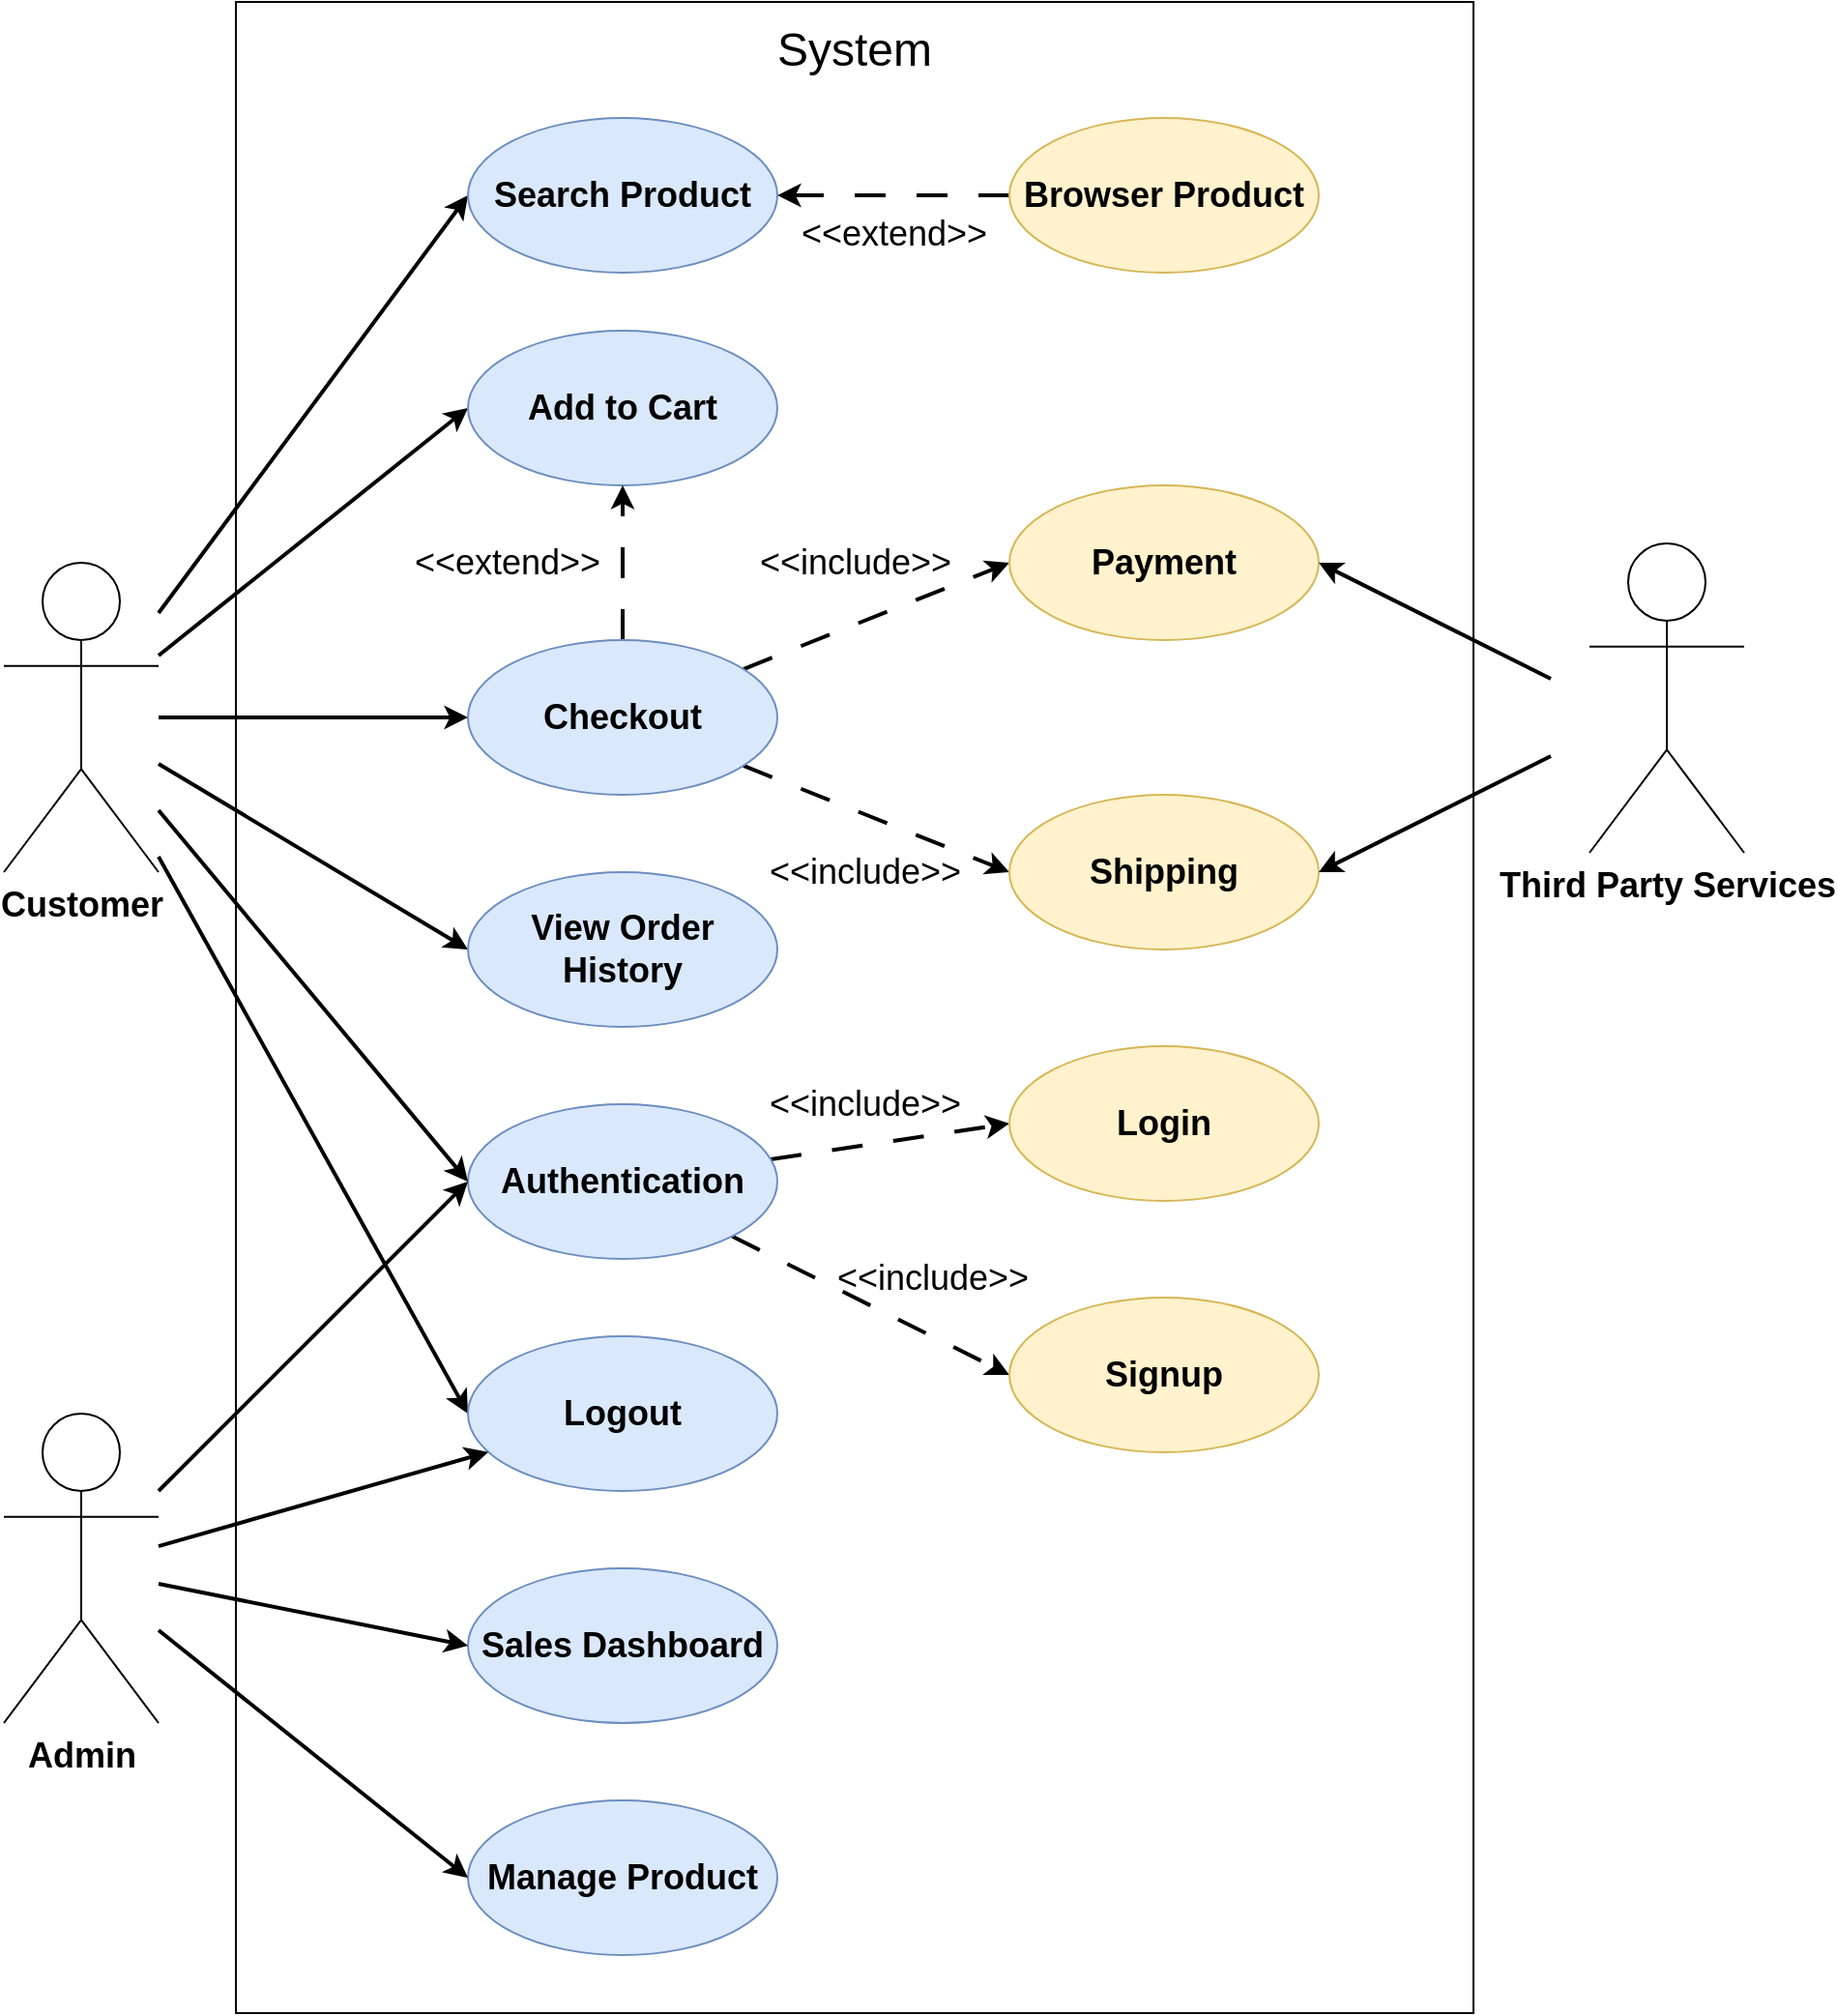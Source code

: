 <mxfile version="24.3.0" type="github" pages="4">
  <diagram name="Use Case Diagram" id="CAqo5OKejQljD2LUqa1w">
    <mxGraphModel dx="1199" dy="726" grid="1" gridSize="10" guides="1" tooltips="1" connect="1" arrows="1" fold="1" page="1" pageScale="1" pageWidth="850" pageHeight="1100" math="0" shadow="0">
      <root>
        <mxCell id="0" />
        <mxCell id="1" parent="0" />
        <mxCell id="iM5aHK-xHcqv_K-w8yEb-65" value="" style="rounded=0;whiteSpace=wrap;html=1;" parent="1" vertex="1">
          <mxGeometry x="160" width="640" height="1040" as="geometry" />
        </mxCell>
        <mxCell id="ADDI52q2cOr9kJiZ27N4-5" style="rounded=0;orthogonalLoop=1;jettySize=auto;html=1;entryX=0;entryY=0.5;entryDx=0;entryDy=0;dashed=1;dashPattern=8 8;strokeWidth=2;" edge="1" parent="1" source="iM5aHK-xHcqv_K-w8yEb-1" target="ADDI52q2cOr9kJiZ27N4-3">
          <mxGeometry relative="1" as="geometry" />
        </mxCell>
        <mxCell id="ADDI52q2cOr9kJiZ27N4-6" style="rounded=0;orthogonalLoop=1;jettySize=auto;html=1;entryX=0;entryY=0.5;entryDx=0;entryDy=0;dashed=1;dashPattern=8 8;strokeWidth=2;" edge="1" parent="1" source="iM5aHK-xHcqv_K-w8yEb-1" target="ADDI52q2cOr9kJiZ27N4-4">
          <mxGeometry relative="1" as="geometry" />
        </mxCell>
        <mxCell id="iM5aHK-xHcqv_K-w8yEb-1" value="&lt;font style=&quot;font-size: 18px;&quot;&gt;Authentication&lt;/font&gt;" style="ellipse;whiteSpace=wrap;html=1;fillColor=#dae8fc;strokeColor=#6c8ebf;fontSize=18;fontStyle=1" parent="1" vertex="1">
          <mxGeometry x="280" y="570" width="160" height="80" as="geometry" />
        </mxCell>
        <mxCell id="iM5aHK-xHcqv_K-w8yEb-38" style="rounded=0;orthogonalLoop=1;jettySize=auto;html=1;entryX=0;entryY=0.5;entryDx=0;entryDy=0;strokeWidth=2;" parent="1" source="iM5aHK-xHcqv_K-w8yEb-2" target="iM5aHK-xHcqv_K-w8yEb-1" edge="1">
          <mxGeometry relative="1" as="geometry" />
        </mxCell>
        <mxCell id="iM5aHK-xHcqv_K-w8yEb-41" style="rounded=0;orthogonalLoop=1;jettySize=auto;html=1;entryX=0;entryY=0.5;entryDx=0;entryDy=0;strokeWidth=2;" parent="1" source="iM5aHK-xHcqv_K-w8yEb-2" target="iM5aHK-xHcqv_K-w8yEb-29" edge="1">
          <mxGeometry relative="1" as="geometry" />
        </mxCell>
        <mxCell id="iM5aHK-xHcqv_K-w8yEb-43" style="rounded=0;orthogonalLoop=1;jettySize=auto;html=1;entryX=0;entryY=0.5;entryDx=0;entryDy=0;strokeWidth=2;" parent="1" source="iM5aHK-xHcqv_K-w8yEb-2" target="iM5aHK-xHcqv_K-w8yEb-28" edge="1">
          <mxGeometry relative="1" as="geometry" />
        </mxCell>
        <mxCell id="iM5aHK-xHcqv_K-w8yEb-44" style="rounded=0;orthogonalLoop=1;jettySize=auto;html=1;entryX=0;entryY=0.5;entryDx=0;entryDy=0;strokeWidth=2;" parent="1" source="iM5aHK-xHcqv_K-w8yEb-2" target="iM5aHK-xHcqv_K-w8yEb-27" edge="1">
          <mxGeometry relative="1" as="geometry" />
        </mxCell>
        <mxCell id="iM5aHK-xHcqv_K-w8yEb-45" style="rounded=0;orthogonalLoop=1;jettySize=auto;html=1;entryX=0;entryY=0.5;entryDx=0;entryDy=0;strokeWidth=2;" parent="1" source="iM5aHK-xHcqv_K-w8yEb-2" target="iM5aHK-xHcqv_K-w8yEb-30" edge="1">
          <mxGeometry relative="1" as="geometry" />
        </mxCell>
        <mxCell id="iM5aHK-xHcqv_K-w8yEb-55" style="rounded=0;orthogonalLoop=1;jettySize=auto;html=1;entryX=0;entryY=0.5;entryDx=0;entryDy=0;strokeWidth=2;" parent="1" source="iM5aHK-xHcqv_K-w8yEb-2" target="iM5aHK-xHcqv_K-w8yEb-35" edge="1">
          <mxGeometry relative="1" as="geometry" />
        </mxCell>
        <mxCell id="iM5aHK-xHcqv_K-w8yEb-2" value="&lt;font style=&quot;font-size: 18px;&quot;&gt;Customer&lt;/font&gt;" style="shape=umlActor;verticalLabelPosition=bottom;verticalAlign=top;html=1;outlineConnect=0;fontSize=18;fontStyle=1" parent="1" vertex="1">
          <mxGeometry x="40" y="290" width="80" height="160" as="geometry" />
        </mxCell>
        <mxCell id="iM5aHK-xHcqv_K-w8yEb-42" style="edgeStyle=orthogonalEdgeStyle;rounded=0;orthogonalLoop=1;jettySize=auto;html=1;entryX=1;entryY=0.5;entryDx=0;entryDy=0;dashed=1;dashPattern=8 8;strokeWidth=2;" parent="1" source="iM5aHK-xHcqv_K-w8yEb-26" target="iM5aHK-xHcqv_K-w8yEb-29" edge="1">
          <mxGeometry relative="1" as="geometry" />
        </mxCell>
        <mxCell id="iM5aHK-xHcqv_K-w8yEb-26" value="&lt;font style=&quot;font-size: 18px;&quot;&gt;Browser Product&lt;/font&gt;" style="ellipse;whiteSpace=wrap;html=1;fillColor=#fff2cc;strokeColor=#d6b656;fontSize=18;fontStyle=1" parent="1" vertex="1">
          <mxGeometry x="560" y="60" width="160" height="80" as="geometry" />
        </mxCell>
        <mxCell id="iM5aHK-xHcqv_K-w8yEb-27" value="&lt;font style=&quot;font-size: 18px;&quot;&gt;Add to Cart&lt;/font&gt;" style="ellipse;whiteSpace=wrap;html=1;fillColor=#dae8fc;strokeColor=#6c8ebf;fontStyle=1" parent="1" vertex="1">
          <mxGeometry x="280" y="170" width="160" height="80" as="geometry" />
        </mxCell>
        <mxCell id="iM5aHK-xHcqv_K-w8yEb-28" value="&lt;font style=&quot;font-size: 18px;&quot;&gt;&lt;b&gt;View Order History&lt;/b&gt;&lt;/font&gt;" style="ellipse;whiteSpace=wrap;html=1;fillColor=#dae8fc;strokeColor=#6c8ebf;" parent="1" vertex="1">
          <mxGeometry x="280" y="450" width="160" height="80" as="geometry" />
        </mxCell>
        <mxCell id="iM5aHK-xHcqv_K-w8yEb-29" value="&lt;font style=&quot;font-size: 18px;&quot;&gt;&lt;b&gt;Search Product&lt;/b&gt;&lt;/font&gt;" style="ellipse;whiteSpace=wrap;html=1;fillColor=#dae8fc;strokeColor=#6c8ebf;" parent="1" vertex="1">
          <mxGeometry x="280" y="60" width="160" height="80" as="geometry" />
        </mxCell>
        <mxCell id="iM5aHK-xHcqv_K-w8yEb-46" style="edgeStyle=orthogonalEdgeStyle;rounded=0;orthogonalLoop=1;jettySize=auto;html=1;entryX=0.5;entryY=1;entryDx=0;entryDy=0;dashed=1;dashPattern=8 8;strokeWidth=2;" parent="1" source="iM5aHK-xHcqv_K-w8yEb-30" target="iM5aHK-xHcqv_K-w8yEb-27" edge="1">
          <mxGeometry relative="1" as="geometry" />
        </mxCell>
        <mxCell id="iM5aHK-xHcqv_K-w8yEb-58" style="rounded=0;orthogonalLoop=1;jettySize=auto;html=1;entryX=0;entryY=0.5;entryDx=0;entryDy=0;strokeWidth=2;dashed=1;dashPattern=8 8;" parent="1" source="iM5aHK-xHcqv_K-w8yEb-30" target="iM5aHK-xHcqv_K-w8yEb-31" edge="1">
          <mxGeometry relative="1" as="geometry" />
        </mxCell>
        <mxCell id="iM5aHK-xHcqv_K-w8yEb-59" style="rounded=0;orthogonalLoop=1;jettySize=auto;html=1;entryX=0;entryY=0.5;entryDx=0;entryDy=0;strokeWidth=2;dashed=1;dashPattern=8 8;" parent="1" source="iM5aHK-xHcqv_K-w8yEb-30" target="iM5aHK-xHcqv_K-w8yEb-32" edge="1">
          <mxGeometry relative="1" as="geometry" />
        </mxCell>
        <mxCell id="iM5aHK-xHcqv_K-w8yEb-30" value="&lt;font style=&quot;font-size: 18px;&quot;&gt;Checkout&lt;/font&gt;" style="ellipse;whiteSpace=wrap;html=1;fillColor=#dae8fc;strokeColor=#6c8ebf;fontSize=18;fontStyle=1" parent="1" vertex="1">
          <mxGeometry x="280" y="330" width="160" height="80" as="geometry" />
        </mxCell>
        <mxCell id="iM5aHK-xHcqv_K-w8yEb-31" value="&lt;font style=&quot;font-size: 18px;&quot;&gt;Payment&lt;/font&gt;" style="ellipse;whiteSpace=wrap;html=1;fillColor=#fff2cc;strokeColor=#d6b656;fontSize=18;fontStyle=1" parent="1" vertex="1">
          <mxGeometry x="560" y="250" width="160" height="80" as="geometry" />
        </mxCell>
        <mxCell id="iM5aHK-xHcqv_K-w8yEb-32" value="&lt;font style=&quot;font-size: 18px;&quot;&gt;Shipping&lt;/font&gt;" style="ellipse;whiteSpace=wrap;html=1;fillColor=#fff2cc;strokeColor=#d6b656;fontSize=18;fontStyle=1" parent="1" vertex="1">
          <mxGeometry x="560" y="410" width="160" height="80" as="geometry" />
        </mxCell>
        <mxCell id="iM5aHK-xHcqv_K-w8yEb-33" value="Manage Product" style="ellipse;whiteSpace=wrap;html=1;fillColor=#dae8fc;strokeColor=#6c8ebf;fontSize=18;fontStyle=1;align=center;" parent="1" vertex="1">
          <mxGeometry x="280" y="930" width="160" height="80" as="geometry" />
        </mxCell>
        <mxCell id="iM5aHK-xHcqv_K-w8yEb-34" value="&lt;span style=&quot;font-size: 18px;&quot;&gt;Sales Dashboard&lt;/span&gt;" style="ellipse;whiteSpace=wrap;html=1;fillColor=#dae8fc;strokeColor=#6c8ebf;fontSize=18;fontStyle=1" parent="1" vertex="1">
          <mxGeometry x="280" y="810" width="160" height="80" as="geometry" />
        </mxCell>
        <mxCell id="iM5aHK-xHcqv_K-w8yEb-35" value="&lt;font style=&quot;font-size: 18px;&quot;&gt;Logout&lt;/font&gt;" style="ellipse;whiteSpace=wrap;html=1;fillColor=#dae8fc;strokeColor=#6c8ebf;fontSize=18;fontStyle=1" parent="1" vertex="1">
          <mxGeometry x="280" y="690" width="160" height="80" as="geometry" />
        </mxCell>
        <mxCell id="iM5aHK-xHcqv_K-w8yEb-47" value="&lt;font style=&quot;font-size: 18px;&quot;&gt;&amp;lt;&amp;lt;extend&amp;gt;&amp;gt;&lt;/font&gt;" style="text;html=1;align=center;verticalAlign=middle;resizable=0;points=[];autosize=1;strokeColor=none;fillColor=none;" parent="1" vertex="1">
          <mxGeometry x="440" y="100" width="120" height="40" as="geometry" />
        </mxCell>
        <mxCell id="iM5aHK-xHcqv_K-w8yEb-50" value="&lt;font style=&quot;font-size: 18px;&quot;&gt;&amp;lt;&amp;lt;extend&amp;gt;&amp;gt;&lt;/font&gt;" style="text;html=1;align=center;verticalAlign=middle;resizable=0;points=[];autosize=1;strokeColor=none;fillColor=none;" parent="1" vertex="1">
          <mxGeometry x="240" y="270" width="120" height="40" as="geometry" />
        </mxCell>
        <mxCell id="iM5aHK-xHcqv_K-w8yEb-53" style="rounded=0;orthogonalLoop=1;jettySize=auto;html=1;entryX=0;entryY=0.5;entryDx=0;entryDy=0;strokeWidth=2;" parent="1" source="iM5aHK-xHcqv_K-w8yEb-52" target="iM5aHK-xHcqv_K-w8yEb-1" edge="1">
          <mxGeometry relative="1" as="geometry" />
        </mxCell>
        <mxCell id="iM5aHK-xHcqv_K-w8yEb-56" style="rounded=0;orthogonalLoop=1;jettySize=auto;html=1;entryX=0;entryY=0.5;entryDx=0;entryDy=0;strokeWidth=2;" parent="1" source="iM5aHK-xHcqv_K-w8yEb-52" target="iM5aHK-xHcqv_K-w8yEb-34" edge="1">
          <mxGeometry relative="1" as="geometry" />
        </mxCell>
        <mxCell id="iM5aHK-xHcqv_K-w8yEb-57" style="rounded=0;orthogonalLoop=1;jettySize=auto;html=1;entryX=0;entryY=0.5;entryDx=0;entryDy=0;strokeWidth=2;" parent="1" source="iM5aHK-xHcqv_K-w8yEb-52" target="iM5aHK-xHcqv_K-w8yEb-33" edge="1">
          <mxGeometry relative="1" as="geometry" />
        </mxCell>
        <mxCell id="ADDI52q2cOr9kJiZ27N4-2" style="rounded=0;orthogonalLoop=1;jettySize=auto;html=1;strokeWidth=2;" edge="1" parent="1" source="iM5aHK-xHcqv_K-w8yEb-52" target="iM5aHK-xHcqv_K-w8yEb-35">
          <mxGeometry relative="1" as="geometry" />
        </mxCell>
        <mxCell id="iM5aHK-xHcqv_K-w8yEb-52" value="&lt;font style=&quot;font-size: 18px;&quot;&gt;Admin&lt;/font&gt;" style="shape=umlActor;verticalLabelPosition=bottom;verticalAlign=top;html=1;outlineConnect=0;fontSize=18;fontStyle=1" parent="1" vertex="1">
          <mxGeometry x="40" y="730" width="80" height="160" as="geometry" />
        </mxCell>
        <mxCell id="iM5aHK-xHcqv_K-w8yEb-60" value="&lt;font style=&quot;font-size: 18px;&quot;&gt;&amp;lt;&amp;lt;include&amp;gt;&amp;gt;&lt;/font&gt;" style="text;html=1;align=center;verticalAlign=middle;resizable=0;points=[];autosize=1;strokeColor=none;fillColor=none;" parent="1" vertex="1">
          <mxGeometry x="420" y="270" width="120" height="40" as="geometry" />
        </mxCell>
        <mxCell id="iM5aHK-xHcqv_K-w8yEb-61" value="&lt;font style=&quot;font-size: 18px;&quot;&gt;&amp;lt;&amp;lt;include&amp;gt;&amp;gt;&lt;/font&gt;" style="text;html=1;align=center;verticalAlign=middle;resizable=0;points=[];autosize=1;strokeColor=none;fillColor=none;" parent="1" vertex="1">
          <mxGeometry x="425" y="430" width="120" height="40" as="geometry" />
        </mxCell>
        <mxCell id="iM5aHK-xHcqv_K-w8yEb-63" style="rounded=0;orthogonalLoop=1;jettySize=auto;html=1;entryX=1;entryY=0.5;entryDx=0;entryDy=0;strokeWidth=2;" parent="1" target="iM5aHK-xHcqv_K-w8yEb-31" edge="1">
          <mxGeometry relative="1" as="geometry">
            <mxPoint x="840" y="350" as="sourcePoint" />
          </mxGeometry>
        </mxCell>
        <mxCell id="iM5aHK-xHcqv_K-w8yEb-64" style="rounded=0;orthogonalLoop=1;jettySize=auto;html=1;entryX=1;entryY=0.5;entryDx=0;entryDy=0;strokeWidth=2;" parent="1" target="iM5aHK-xHcqv_K-w8yEb-32" edge="1">
          <mxGeometry relative="1" as="geometry">
            <mxPoint x="840" y="390" as="sourcePoint" />
          </mxGeometry>
        </mxCell>
        <mxCell id="iM5aHK-xHcqv_K-w8yEb-62" value="&lt;font style=&quot;font-size: 18px;&quot;&gt;Third Party Services&lt;/font&gt;" style="shape=umlActor;verticalLabelPosition=bottom;verticalAlign=top;html=1;outlineConnect=0;fontSize=18;fontStyle=1" parent="1" vertex="1">
          <mxGeometry x="860" y="280" width="80" height="160" as="geometry" />
        </mxCell>
        <mxCell id="ADDI52q2cOr9kJiZ27N4-3" value="&lt;font style=&quot;font-size: 18px;&quot;&gt;Login&lt;/font&gt;" style="ellipse;whiteSpace=wrap;html=1;fillColor=#fff2cc;strokeColor=#d6b656;fontSize=18;fontStyle=1" vertex="1" parent="1">
          <mxGeometry x="560" y="540" width="160" height="80" as="geometry" />
        </mxCell>
        <mxCell id="ADDI52q2cOr9kJiZ27N4-4" value="&lt;font style=&quot;font-size: 18px;&quot;&gt;Signup&lt;/font&gt;" style="ellipse;whiteSpace=wrap;html=1;fillColor=#fff2cc;strokeColor=#d6b656;fontSize=18;fontStyle=1" vertex="1" parent="1">
          <mxGeometry x="560" y="670" width="160" height="80" as="geometry" />
        </mxCell>
        <mxCell id="ADDI52q2cOr9kJiZ27N4-7" value="&lt;font style=&quot;font-size: 18px;&quot;&gt;&amp;lt;&amp;lt;include&amp;gt;&amp;gt;&lt;/font&gt;" style="text;html=1;align=center;verticalAlign=middle;resizable=0;points=[];autosize=1;strokeColor=none;fillColor=none;" vertex="1" parent="1">
          <mxGeometry x="425" y="550" width="120" height="40" as="geometry" />
        </mxCell>
        <mxCell id="ADDI52q2cOr9kJiZ27N4-8" value="&lt;font style=&quot;font-size: 18px;&quot;&gt;&amp;lt;&amp;lt;include&amp;gt;&amp;gt;&lt;/font&gt;" style="text;html=1;align=center;verticalAlign=middle;resizable=0;points=[];autosize=1;strokeColor=none;fillColor=none;" vertex="1" parent="1">
          <mxGeometry x="460" y="640" width="120" height="40" as="geometry" />
        </mxCell>
        <mxCell id="ADDI52q2cOr9kJiZ27N4-9" value="&lt;font style=&quot;font-size: 24px;&quot;&gt;System&lt;/font&gt;" style="text;html=1;align=center;verticalAlign=middle;whiteSpace=wrap;rounded=0;" vertex="1" parent="1">
          <mxGeometry x="410" y="10" width="140" height="30" as="geometry" />
        </mxCell>
      </root>
    </mxGraphModel>
  </diagram>
  <diagram id="_9lcPSEBbXC5kro8dHTd" name="Collaborative Diagram">
    <mxGraphModel dx="839" dy="508" grid="1" gridSize="10" guides="1" tooltips="1" connect="1" arrows="1" fold="1" page="1" pageScale="1" pageWidth="850" pageHeight="1100" math="0" shadow="0">
      <root>
        <mxCell id="0" />
        <mxCell id="1" parent="0" />
        <mxCell id="BXAli2-GTbUPLQSNs-_Y-2" style="edgeStyle=orthogonalEdgeStyle;rounded=0;orthogonalLoop=1;jettySize=auto;html=1;entryX=0;entryY=0.5;entryDx=0;entryDy=0;endArrow=none;endFill=0;strokeWidth=2;" edge="1" parent="1" source="XtdcNesn5_fafybRhuod-1" target="BXAli2-GTbUPLQSNs-_Y-1">
          <mxGeometry relative="1" as="geometry" />
        </mxCell>
        <mxCell id="XtdcNesn5_fafybRhuod-1" value="Customer" style="shape=umlActor;verticalLabelPosition=bottom;verticalAlign=top;html=1;outlineConnect=0;fontSize=16;fontStyle=1" vertex="1" parent="1">
          <mxGeometry x="80" y="180" width="40" height="80" as="geometry" />
        </mxCell>
        <mxCell id="BXAli2-GTbUPLQSNs-_Y-9" style="edgeStyle=orthogonalEdgeStyle;rounded=0;orthogonalLoop=1;jettySize=auto;html=1;entryX=0.5;entryY=0;entryDx=0;entryDy=0;strokeWidth=2;endArrow=none;endFill=0;" edge="1" parent="1" source="BXAli2-GTbUPLQSNs-_Y-1" target="BXAli2-GTbUPLQSNs-_Y-5">
          <mxGeometry relative="1" as="geometry" />
        </mxCell>
        <mxCell id="BXAli2-GTbUPLQSNs-_Y-1" value="&lt;font size=&quot;1&quot; style=&quot;&quot;&gt;&lt;b style=&quot;font-size: 14px;&quot;&gt;:Authentication&lt;/b&gt;&lt;/font&gt;" style="rounded=0;whiteSpace=wrap;html=1;fillColor=#dae8fc;strokeColor=#6c8ebf;" vertex="1" parent="1">
          <mxGeometry x="280" y="200" width="160" height="40" as="geometry" />
        </mxCell>
        <mxCell id="BXAli2-GTbUPLQSNs-_Y-3" value="&lt;font style=&quot;font-size: 14px;&quot;&gt;1. Login / Signup&lt;/font&gt;" style="text;html=1;align=center;verticalAlign=middle;whiteSpace=wrap;rounded=0;" vertex="1" parent="1">
          <mxGeometry x="140" y="219" width="120" height="40" as="geometry" />
        </mxCell>
        <mxCell id="BXAli2-GTbUPLQSNs-_Y-4" value="" style="endArrow=classic;html=1;rounded=0;strokeWidth=2;" edge="1" parent="1">
          <mxGeometry width="50" height="50" relative="1" as="geometry">
            <mxPoint x="180" y="259" as="sourcePoint" />
            <mxPoint x="220" y="259" as="targetPoint" />
          </mxGeometry>
        </mxCell>
        <mxCell id="BXAli2-GTbUPLQSNs-_Y-11" style="edgeStyle=orthogonalEdgeStyle;rounded=0;orthogonalLoop=1;jettySize=auto;html=1;strokeWidth=2;endArrow=none;endFill=0;" edge="1" parent="1" source="BXAli2-GTbUPLQSNs-_Y-5" target="BXAli2-GTbUPLQSNs-_Y-6">
          <mxGeometry relative="1" as="geometry" />
        </mxCell>
        <mxCell id="BXAli2-GTbUPLQSNs-_Y-5" value="&lt;span style=&quot;font-size: 14px;&quot;&gt;&lt;b&gt;:Product Catalog&lt;/b&gt;&lt;/span&gt;" style="rounded=0;whiteSpace=wrap;html=1;fillColor=#dae8fc;strokeColor=#6c8ebf;" vertex="1" parent="1">
          <mxGeometry x="280" y="360" width="160" height="40" as="geometry" />
        </mxCell>
        <mxCell id="BXAli2-GTbUPLQSNs-_Y-12" style="edgeStyle=orthogonalEdgeStyle;rounded=0;orthogonalLoop=1;jettySize=auto;html=1;entryX=0.5;entryY=1;entryDx=0;entryDy=0;strokeWidth=2;endArrow=none;endFill=0;" edge="1" parent="1" source="BXAli2-GTbUPLQSNs-_Y-6" target="BXAli2-GTbUPLQSNs-_Y-5">
          <mxGeometry relative="1" as="geometry">
            <Array as="points">
              <mxPoint x="640" y="480" />
              <mxPoint x="360" y="480" />
            </Array>
          </mxGeometry>
        </mxCell>
        <mxCell id="BXAli2-GTbUPLQSNs-_Y-13" style="edgeStyle=orthogonalEdgeStyle;rounded=0;orthogonalLoop=1;jettySize=auto;html=1;entryX=0.5;entryY=1;entryDx=0;entryDy=0;strokeWidth=2;endArrow=none;endFill=0;" edge="1" parent="1" source="BXAli2-GTbUPLQSNs-_Y-6" target="BXAli2-GTbUPLQSNs-_Y-7">
          <mxGeometry relative="1" as="geometry" />
        </mxCell>
        <mxCell id="BXAli2-GTbUPLQSNs-_Y-6" value="&lt;span style=&quot;font-size: 14px;&quot;&gt;&lt;b&gt;:Shopping Cart&lt;/b&gt;&lt;/span&gt;" style="rounded=0;whiteSpace=wrap;html=1;fillColor=#dae8fc;strokeColor=#6c8ebf;" vertex="1" parent="1">
          <mxGeometry x="560" y="360" width="160" height="40" as="geometry" />
        </mxCell>
        <mxCell id="BXAli2-GTbUPLQSNs-_Y-14" style="edgeStyle=orthogonalEdgeStyle;rounded=0;orthogonalLoop=1;jettySize=auto;html=1;entryX=0.5;entryY=1;entryDx=0;entryDy=0;strokeWidth=2;endArrow=none;endFill=0;" edge="1" parent="1" source="BXAli2-GTbUPLQSNs-_Y-7" target="BXAli2-GTbUPLQSNs-_Y-8">
          <mxGeometry relative="1" as="geometry" />
        </mxCell>
        <mxCell id="BXAli2-GTbUPLQSNs-_Y-7" value="&lt;span style=&quot;font-size: 14px;&quot;&gt;&lt;b&gt;:Checkout&lt;/b&gt;&lt;/span&gt;" style="rounded=0;whiteSpace=wrap;html=1;fillColor=#dae8fc;strokeColor=#6c8ebf;" vertex="1" parent="1">
          <mxGeometry x="560" y="200" width="160" height="40" as="geometry" />
        </mxCell>
        <mxCell id="BXAli2-GTbUPLQSNs-_Y-8" value="&lt;span style=&quot;font-size: 14px;&quot;&gt;&lt;b&gt;:Order History&lt;/b&gt;&lt;/span&gt;" style="rounded=0;whiteSpace=wrap;html=1;fillColor=#dae8fc;strokeColor=#6c8ebf;" vertex="1" parent="1">
          <mxGeometry x="560" y="80" width="160" height="40" as="geometry" />
        </mxCell>
        <mxCell id="BXAli2-GTbUPLQSNs-_Y-15" style="edgeStyle=orthogonalEdgeStyle;rounded=0;orthogonalLoop=1;jettySize=auto;html=1;entryX=0.5;entryY=0;entryDx=0;entryDy=0;entryPerimeter=0;strokeWidth=2;endArrow=none;endFill=0;" edge="1" parent="1" source="BXAli2-GTbUPLQSNs-_Y-8" target="XtdcNesn5_fafybRhuod-1">
          <mxGeometry relative="1" as="geometry" />
        </mxCell>
        <mxCell id="BXAli2-GTbUPLQSNs-_Y-17" value="&lt;font style=&quot;font-size: 14px;&quot;&gt;2. Browse Product&lt;/font&gt;" style="text;html=1;align=center;verticalAlign=middle;whiteSpace=wrap;rounded=0;" vertex="1" parent="1">
          <mxGeometry x="365" y="260" width="120" height="40" as="geometry" />
        </mxCell>
        <mxCell id="BXAli2-GTbUPLQSNs-_Y-19" value="" style="endArrow=classic;html=1;rounded=0;strokeWidth=2;" edge="1" parent="1">
          <mxGeometry width="50" height="50" relative="1" as="geometry">
            <mxPoint x="340" y="269" as="sourcePoint" />
            <mxPoint x="340" y="310" as="targetPoint" />
          </mxGeometry>
        </mxCell>
        <mxCell id="BXAli2-GTbUPLQSNs-_Y-20" value="&lt;font style=&quot;font-size: 14px;&quot;&gt;4. Add to Cart&lt;/font&gt;" style="text;html=1;align=center;verticalAlign=middle;whiteSpace=wrap;rounded=0;" vertex="1" parent="1">
          <mxGeometry x="440" y="340" width="120" height="40" as="geometry" />
        </mxCell>
        <mxCell id="BXAli2-GTbUPLQSNs-_Y-21" value="" style="endArrow=classic;html=1;rounded=0;strokeWidth=2;" edge="1" parent="1">
          <mxGeometry width="50" height="50" relative="1" as="geometry">
            <mxPoint x="480" y="399" as="sourcePoint" />
            <mxPoint x="520" y="399" as="targetPoint" />
          </mxGeometry>
        </mxCell>
        <mxCell id="BXAli2-GTbUPLQSNs-_Y-22" value="&lt;font style=&quot;font-size: 14px;&quot;&gt;5. Continue Shopping&lt;/font&gt;" style="text;html=1;align=center;verticalAlign=middle;whiteSpace=wrap;rounded=0;" vertex="1" parent="1">
          <mxGeometry x="440" y="440" width="120" height="40" as="geometry" />
        </mxCell>
        <mxCell id="BXAli2-GTbUPLQSNs-_Y-23" value="" style="endArrow=none;html=1;rounded=0;strokeWidth=2;startArrow=classic;startFill=1;endFill=0;" edge="1" parent="1">
          <mxGeometry width="50" height="50" relative="1" as="geometry">
            <mxPoint x="480" y="500" as="sourcePoint" />
            <mxPoint x="520" y="500" as="targetPoint" />
          </mxGeometry>
        </mxCell>
        <mxCell id="BXAli2-GTbUPLQSNs-_Y-24" value="&lt;font style=&quot;font-size: 14px;&quot;&gt;6. Place Order&lt;/font&gt;" style="text;html=1;align=center;verticalAlign=middle;whiteSpace=wrap;rounded=0;" vertex="1" parent="1">
          <mxGeometry x="640" y="290" width="120" height="40" as="geometry" />
        </mxCell>
        <mxCell id="BXAli2-GTbUPLQSNs-_Y-25" value="" style="endArrow=none;html=1;rounded=0;strokeWidth=2;startArrow=classic;startFill=1;endFill=0;" edge="1" parent="1">
          <mxGeometry width="50" height="50" relative="1" as="geometry">
            <mxPoint x="620" y="290" as="sourcePoint" />
            <mxPoint x="620" y="331" as="targetPoint" />
          </mxGeometry>
        </mxCell>
        <mxCell id="BXAli2-GTbUPLQSNs-_Y-26" value="&lt;font style=&quot;font-size: 14px;&quot;&gt;7. Shipping Detail&lt;/font&gt;" style="text;html=1;align=center;verticalAlign=middle;whiteSpace=wrap;rounded=0;" vertex="1" parent="1">
          <mxGeometry x="650" y="120" width="120" height="40" as="geometry" />
        </mxCell>
        <mxCell id="BXAli2-GTbUPLQSNs-_Y-27" value="" style="endArrow=none;html=1;rounded=0;strokeWidth=2;startArrow=classic;startFill=1;endFill=0;" edge="1" parent="1">
          <mxGeometry width="50" height="50" relative="1" as="geometry">
            <mxPoint x="620" y="139" as="sourcePoint" />
            <mxPoint x="620" y="180" as="targetPoint" />
          </mxGeometry>
        </mxCell>
        <mxCell id="BXAli2-GTbUPLQSNs-_Y-28" value="&lt;font style=&quot;font-size: 14px;&quot;&gt;7. Display Order Detail&lt;/font&gt;" style="text;html=1;align=center;verticalAlign=middle;whiteSpace=wrap;rounded=0;" vertex="1" parent="1">
          <mxGeometry x="270" y="60" width="120" height="40" as="geometry" />
        </mxCell>
        <mxCell id="BXAli2-GTbUPLQSNs-_Y-29" value="" style="endArrow=none;html=1;rounded=0;strokeWidth=2;startArrow=classic;startFill=1;endFill=0;" edge="1" parent="1">
          <mxGeometry width="50" height="50" relative="1" as="geometry">
            <mxPoint x="310" y="119" as="sourcePoint" />
            <mxPoint x="350" y="119" as="targetPoint" />
          </mxGeometry>
        </mxCell>
        <mxCell id="BXAli2-GTbUPLQSNs-_Y-30" value="&lt;font style=&quot;font-size: 14px;&quot;&gt;3. Search Product&lt;/font&gt;" style="text;html=1;align=center;verticalAlign=middle;whiteSpace=wrap;rounded=0;" vertex="1" parent="1">
          <mxGeometry x="365" y="300" width="120" height="40" as="geometry" />
        </mxCell>
        <mxCell id="BXAli2-GTbUPLQSNs-_Y-31" value="&lt;font style=&quot;font-size: 14px;&quot;&gt;8. Make Payment&lt;/font&gt;" style="text;html=1;align=center;verticalAlign=middle;whiteSpace=wrap;rounded=0;" vertex="1" parent="1">
          <mxGeometry x="650" y="160" width="120" height="40" as="geometry" />
        </mxCell>
      </root>
    </mxGraphModel>
  </diagram>
  <diagram id="dRUQt2i570TiMKOJudQU" name="Sequence Diagram">
    <mxGraphModel dx="839" dy="508" grid="1" gridSize="10" guides="1" tooltips="1" connect="1" arrows="1" fold="1" page="1" pageScale="1" pageWidth="850" pageHeight="1100" math="0" shadow="0">
      <root>
        <mxCell id="0" />
        <mxCell id="1" parent="0" />
        <mxCell id="eURw3PDDnAFZC3ohzvrW-1" value="&lt;font style=&quot;font-size: 14px;&quot;&gt;&lt;b&gt;Customer&lt;/b&gt;&lt;/font&gt;" style="shape=umlActor;verticalLabelPosition=bottom;verticalAlign=top;html=1;outlineConnect=0;fillColor=#fff2cc;strokeColor=#d6b656;" vertex="1" parent="1">
          <mxGeometry x="60" y="40" width="40" height="50" as="geometry" />
        </mxCell>
        <mxCell id="SL1ulzgKbVRl-Ow2xuel-1" value="&lt;font style=&quot;font-size: 18px;&quot;&gt;&lt;b&gt;:Website&lt;/b&gt;&lt;/font&gt;" style="rounded=0;whiteSpace=wrap;html=1;fillColor=#dae8fc;strokeColor=#6c8ebf;" vertex="1" parent="1">
          <mxGeometry x="200" y="60" width="160" height="40" as="geometry" />
        </mxCell>
        <mxCell id="HkY_1A-PJ5904kYLm884-1" value="&lt;font style=&quot;font-size: 18px;&quot;&gt;&lt;b&gt;:Server&lt;/b&gt;&lt;/font&gt;" style="rounded=0;whiteSpace=wrap;html=1;fillColor=#e1d5e7;strokeColor=#9673a6;" vertex="1" parent="1">
          <mxGeometry x="400" y="60" width="160" height="40" as="geometry" />
        </mxCell>
        <mxCell id="HkY_1A-PJ5904kYLm884-2" value="" style="endArrow=none;dashed=1;html=1;rounded=0;fontSize=12;strokeWidth=2;" edge="1" parent="1" source="HkY_1A-PJ5904kYLm884-47">
          <mxGeometry width="50" height="50" relative="1" as="geometry">
            <mxPoint x="80" y="640" as="sourcePoint" />
            <mxPoint x="80" y="120" as="targetPoint" />
          </mxGeometry>
        </mxCell>
        <mxCell id="HkY_1A-PJ5904kYLm884-3" value="" style="endArrow=none;dashed=1;html=1;rounded=0;fontSize=12;strokeWidth=2;" edge="1" parent="1" source="HkY_1A-PJ5904kYLm884-48">
          <mxGeometry width="50" height="50" relative="1" as="geometry">
            <mxPoint x="280" y="640" as="sourcePoint" />
            <mxPoint x="279.5" y="100" as="targetPoint" />
          </mxGeometry>
        </mxCell>
        <mxCell id="HkY_1A-PJ5904kYLm884-4" value="" style="endArrow=none;dashed=1;html=1;rounded=0;fontSize=12;strokeWidth=2;" edge="1" parent="1" source="HkY_1A-PJ5904kYLm884-50">
          <mxGeometry width="50" height="50" relative="1" as="geometry">
            <mxPoint x="480" y="640" as="sourcePoint" />
            <mxPoint x="479.5" y="100" as="targetPoint" />
          </mxGeometry>
        </mxCell>
        <mxCell id="HkY_1A-PJ5904kYLm884-5" value="" style="endArrow=classic;html=1;rounded=0;entryX=0.5;entryY=0.042;entryDx=0;entryDy=0;entryPerimeter=0;" edge="1" parent="1">
          <mxGeometry width="50" height="50" relative="1" as="geometry">
            <mxPoint x="75" y="160" as="sourcePoint" />
            <mxPoint x="275" y="160.16" as="targetPoint" />
          </mxGeometry>
        </mxCell>
        <mxCell id="HkY_1A-PJ5904kYLm884-6" value="&lt;font style=&quot;font-size: 15px;&quot;&gt;Signup&lt;/font&gt;" style="edgeLabel;html=1;align=center;verticalAlign=middle;resizable=0;points=[];" vertex="1" connectable="0" parent="HkY_1A-PJ5904kYLm884-5">
          <mxGeometry x="-0.27" relative="1" as="geometry">
            <mxPoint x="27" y="-20" as="offset" />
          </mxGeometry>
        </mxCell>
        <mxCell id="HkY_1A-PJ5904kYLm884-7" value="" style="endArrow=classic;html=1;rounded=0;" edge="1" parent="1" target="HkY_1A-PJ5904kYLm884-50">
          <mxGeometry width="50" height="50" relative="1" as="geometry">
            <mxPoint x="280" y="180" as="sourcePoint" />
            <mxPoint x="480" y="180" as="targetPoint" />
          </mxGeometry>
        </mxCell>
        <mxCell id="HkY_1A-PJ5904kYLm884-8" value="&lt;font style=&quot;font-size: 15px;&quot;&gt;Store User Information&lt;/font&gt;" style="edgeLabel;html=1;align=center;verticalAlign=middle;resizable=0;points=[];" vertex="1" connectable="0" parent="HkY_1A-PJ5904kYLm884-7">
          <mxGeometry x="-0.27" relative="1" as="geometry">
            <mxPoint x="27" y="-20" as="offset" />
          </mxGeometry>
        </mxCell>
        <mxCell id="HkY_1A-PJ5904kYLm884-9" value="" style="endArrow=classic;html=1;rounded=0;" edge="1" parent="1">
          <mxGeometry width="50" height="50" relative="1" as="geometry">
            <mxPoint x="75" y="200" as="sourcePoint" />
            <mxPoint x="275" y="200" as="targetPoint" />
          </mxGeometry>
        </mxCell>
        <mxCell id="HkY_1A-PJ5904kYLm884-10" value="&lt;font style=&quot;font-size: 15px;&quot;&gt;Login&lt;/font&gt;" style="edgeLabel;html=1;align=center;verticalAlign=middle;resizable=0;points=[];" vertex="1" connectable="0" parent="HkY_1A-PJ5904kYLm884-9">
          <mxGeometry x="-0.27" relative="1" as="geometry">
            <mxPoint x="27" y="-20" as="offset" />
          </mxGeometry>
        </mxCell>
        <mxCell id="HkY_1A-PJ5904kYLm884-11" value="" style="endArrow=classic;html=1;rounded=0;" edge="1" parent="1">
          <mxGeometry width="50" height="50" relative="1" as="geometry">
            <mxPoint x="275" y="220" as="sourcePoint" />
            <mxPoint x="475" y="220" as="targetPoint" />
          </mxGeometry>
        </mxCell>
        <mxCell id="HkY_1A-PJ5904kYLm884-12" value="&lt;font style=&quot;font-size: 15px;&quot;&gt;Authentication&lt;/font&gt;" style="edgeLabel;html=1;align=center;verticalAlign=middle;resizable=0;points=[];" vertex="1" connectable="0" parent="HkY_1A-PJ5904kYLm884-11">
          <mxGeometry x="-0.27" relative="1" as="geometry">
            <mxPoint x="27" y="-20" as="offset" />
          </mxGeometry>
        </mxCell>
        <mxCell id="HkY_1A-PJ5904kYLm884-13" value="" style="endArrow=none;html=1;rounded=0;startArrow=classic;startFill=1;endFill=0;dashed=1;dashPattern=8 8;" edge="1" parent="1">
          <mxGeometry width="50" height="50" relative="1" as="geometry">
            <mxPoint x="285" y="260" as="sourcePoint" />
            <mxPoint x="485" y="260" as="targetPoint" />
          </mxGeometry>
        </mxCell>
        <mxCell id="HkY_1A-PJ5904kYLm884-14" value="&lt;font style=&quot;font-size: 15px;&quot;&gt;JWT Token&lt;/font&gt;" style="edgeLabel;html=1;align=center;verticalAlign=middle;resizable=0;points=[];" vertex="1" connectable="0" parent="HkY_1A-PJ5904kYLm884-13">
          <mxGeometry x="-0.27" relative="1" as="geometry">
            <mxPoint x="27" y="-20" as="offset" />
          </mxGeometry>
        </mxCell>
        <mxCell id="HkY_1A-PJ5904kYLm884-15" value="" style="endArrow=none;html=1;rounded=0;startArrow=classic;startFill=1;endFill=0;dashed=1;dashPattern=8 8;" edge="1" parent="1">
          <mxGeometry width="50" height="50" relative="1" as="geometry">
            <mxPoint x="85" y="280" as="sourcePoint" />
            <mxPoint x="285" y="280" as="targetPoint" />
          </mxGeometry>
        </mxCell>
        <mxCell id="HkY_1A-PJ5904kYLm884-16" value="&lt;font style=&quot;font-size: 15px;&quot;&gt;Login Success&lt;/font&gt;" style="edgeLabel;html=1;align=center;verticalAlign=middle;resizable=0;points=[];" vertex="1" connectable="0" parent="HkY_1A-PJ5904kYLm884-15">
          <mxGeometry x="-0.27" relative="1" as="geometry">
            <mxPoint x="27" y="-20" as="offset" />
          </mxGeometry>
        </mxCell>
        <mxCell id="HkY_1A-PJ5904kYLm884-17" value="" style="endArrow=classic;html=1;rounded=0;" edge="1" parent="1">
          <mxGeometry width="50" height="50" relative="1" as="geometry">
            <mxPoint x="75" y="320" as="sourcePoint" />
            <mxPoint x="275" y="320" as="targetPoint" />
          </mxGeometry>
        </mxCell>
        <mxCell id="HkY_1A-PJ5904kYLm884-18" value="&lt;font style=&quot;font-size: 15px;&quot;&gt;Search Product&lt;/font&gt;" style="edgeLabel;html=1;align=center;verticalAlign=middle;resizable=0;points=[];" vertex="1" connectable="0" parent="HkY_1A-PJ5904kYLm884-17">
          <mxGeometry x="-0.27" relative="1" as="geometry">
            <mxPoint x="27" y="-20" as="offset" />
          </mxGeometry>
        </mxCell>
        <mxCell id="HkY_1A-PJ5904kYLm884-19" value="" style="endArrow=classic;html=1;rounded=0;" edge="1" parent="1">
          <mxGeometry width="50" height="50" relative="1" as="geometry">
            <mxPoint x="275" y="340" as="sourcePoint" />
            <mxPoint x="475" y="340" as="targetPoint" />
          </mxGeometry>
        </mxCell>
        <mxCell id="HkY_1A-PJ5904kYLm884-20" value="&lt;font style=&quot;font-size: 15px;&quot;&gt;Query &amp;amp; Filtering Product&lt;/font&gt;" style="edgeLabel;html=1;align=center;verticalAlign=middle;resizable=0;points=[];" vertex="1" connectable="0" parent="HkY_1A-PJ5904kYLm884-19">
          <mxGeometry x="-0.27" relative="1" as="geometry">
            <mxPoint x="27" y="-20" as="offset" />
          </mxGeometry>
        </mxCell>
        <mxCell id="HkY_1A-PJ5904kYLm884-21" value="" style="endArrow=classic;html=1;rounded=0;startArrow=none;startFill=0;endFill=1;" edge="1" parent="1">
          <mxGeometry width="50" height="50" relative="1" as="geometry">
            <mxPoint x="75" y="480" as="sourcePoint" />
            <mxPoint x="275" y="480" as="targetPoint" />
          </mxGeometry>
        </mxCell>
        <mxCell id="HkY_1A-PJ5904kYLm884-22" value="&lt;font style=&quot;font-size: 15px;&quot;&gt;Checkout&lt;/font&gt;" style="edgeLabel;html=1;align=center;verticalAlign=middle;resizable=0;points=[];" vertex="1" connectable="0" parent="HkY_1A-PJ5904kYLm884-21">
          <mxGeometry x="-0.27" relative="1" as="geometry">
            <mxPoint x="27" y="-20" as="offset" />
          </mxGeometry>
        </mxCell>
        <mxCell id="HkY_1A-PJ5904kYLm884-23" value="" style="endArrow=none;html=1;rounded=0;startArrow=classic;startFill=1;endFill=0;dashed=1;dashPattern=8 8;" edge="1" parent="1">
          <mxGeometry width="50" height="50" relative="1" as="geometry">
            <mxPoint x="85" y="400" as="sourcePoint" />
            <mxPoint x="285" y="400" as="targetPoint" />
          </mxGeometry>
        </mxCell>
        <mxCell id="HkY_1A-PJ5904kYLm884-24" value="&lt;font style=&quot;font-size: 15px;&quot;&gt;Display search result&lt;/font&gt;" style="edgeLabel;html=1;align=center;verticalAlign=middle;resizable=0;points=[];" vertex="1" connectable="0" parent="HkY_1A-PJ5904kYLm884-23">
          <mxGeometry x="-0.27" relative="1" as="geometry">
            <mxPoint x="27" y="-20" as="offset" />
          </mxGeometry>
        </mxCell>
        <mxCell id="HkY_1A-PJ5904kYLm884-25" value="" style="endArrow=classic;html=1;rounded=0;" edge="1" parent="1">
          <mxGeometry width="50" height="50" relative="1" as="geometry">
            <mxPoint x="75" y="440" as="sourcePoint" />
            <mxPoint x="275" y="440" as="targetPoint" />
          </mxGeometry>
        </mxCell>
        <mxCell id="HkY_1A-PJ5904kYLm884-26" value="&lt;font style=&quot;font-size: 15px;&quot;&gt;Add to Cart&lt;/font&gt;" style="edgeLabel;html=1;align=center;verticalAlign=middle;resizable=0;points=[];" vertex="1" connectable="0" parent="HkY_1A-PJ5904kYLm884-25">
          <mxGeometry x="-0.27" relative="1" as="geometry">
            <mxPoint x="27" y="-20" as="offset" />
          </mxGeometry>
        </mxCell>
        <mxCell id="HkY_1A-PJ5904kYLm884-32" value="" style="endArrow=none;html=1;rounded=0;startArrow=classic;startFill=1;endFill=0;dashed=1;dashPattern=8 8;" edge="1" parent="1">
          <mxGeometry width="50" height="50" relative="1" as="geometry">
            <mxPoint x="285" y="379.5" as="sourcePoint" />
            <mxPoint x="485" y="379.5" as="targetPoint" />
          </mxGeometry>
        </mxCell>
        <mxCell id="HkY_1A-PJ5904kYLm884-33" value="&lt;font style=&quot;font-size: 15px;&quot;&gt;Return Filtered Result&lt;/font&gt;" style="edgeLabel;html=1;align=center;verticalAlign=middle;resizable=0;points=[];" vertex="1" connectable="0" parent="HkY_1A-PJ5904kYLm884-32">
          <mxGeometry x="-0.27" relative="1" as="geometry">
            <mxPoint x="27" y="-20" as="offset" />
          </mxGeometry>
        </mxCell>
        <mxCell id="HkY_1A-PJ5904kYLm884-34" value="" style="endArrow=classic;html=1;rounded=0;startArrow=none;startFill=0;endFill=1;" edge="1" parent="1">
          <mxGeometry width="50" height="50" relative="1" as="geometry">
            <mxPoint x="275" y="460" as="sourcePoint" />
            <mxPoint x="475" y="460" as="targetPoint" />
          </mxGeometry>
        </mxCell>
        <mxCell id="HkY_1A-PJ5904kYLm884-35" value="&lt;font style=&quot;font-size: 15px;&quot;&gt;Store Cart Information&lt;/font&gt;" style="edgeLabel;html=1;align=center;verticalAlign=middle;resizable=0;points=[];" vertex="1" connectable="0" parent="HkY_1A-PJ5904kYLm884-34">
          <mxGeometry x="-0.27" relative="1" as="geometry">
            <mxPoint x="27" y="-20" as="offset" />
          </mxGeometry>
        </mxCell>
        <mxCell id="HkY_1A-PJ5904kYLm884-38" value="" style="endArrow=classic;html=1;rounded=0;startArrow=none;startFill=0;endFill=1;" edge="1" parent="1">
          <mxGeometry width="50" height="50" relative="1" as="geometry">
            <mxPoint x="275" y="500" as="sourcePoint" />
            <mxPoint x="475" y="500" as="targetPoint" />
          </mxGeometry>
        </mxCell>
        <mxCell id="HkY_1A-PJ5904kYLm884-39" value="&lt;font style=&quot;font-size: 15px;&quot;&gt;Verify Order&lt;/font&gt;" style="edgeLabel;html=1;align=center;verticalAlign=middle;resizable=0;points=[];" vertex="1" connectable="0" parent="HkY_1A-PJ5904kYLm884-38">
          <mxGeometry x="-0.27" relative="1" as="geometry">
            <mxPoint x="27" y="-20" as="offset" />
          </mxGeometry>
        </mxCell>
        <mxCell id="HkY_1A-PJ5904kYLm884-40" value="" style="endArrow=none;html=1;rounded=0;startArrow=classic;startFill=1;endFill=0;dashed=1;dashPattern=8 8;" edge="1" parent="1">
          <mxGeometry width="50" height="50" relative="1" as="geometry">
            <mxPoint x="85" y="560" as="sourcePoint" />
            <mxPoint x="285" y="560" as="targetPoint" />
          </mxGeometry>
        </mxCell>
        <mxCell id="HkY_1A-PJ5904kYLm884-41" value="&lt;font style=&quot;font-size: 15px;&quot;&gt;Display Order Confirmation&lt;/font&gt;" style="edgeLabel;html=1;align=center;verticalAlign=middle;resizable=0;points=[];" vertex="1" connectable="0" parent="HkY_1A-PJ5904kYLm884-40">
          <mxGeometry x="-0.27" relative="1" as="geometry">
            <mxPoint x="27" y="-20" as="offset" />
          </mxGeometry>
        </mxCell>
        <mxCell id="HkY_1A-PJ5904kYLm884-42" value="" style="endArrow=classic;html=1;rounded=0;startArrow=none;startFill=0;endFill=1;" edge="1" parent="1">
          <mxGeometry width="50" height="50" relative="1" as="geometry">
            <mxPoint x="275" y="540" as="sourcePoint" />
            <mxPoint x="475" y="540" as="targetPoint" />
          </mxGeometry>
        </mxCell>
        <mxCell id="HkY_1A-PJ5904kYLm884-43" value="&lt;font style=&quot;font-size: 15px;&quot;&gt;Store Order Information&lt;/font&gt;" style="edgeLabel;html=1;align=center;verticalAlign=middle;resizable=0;points=[];" vertex="1" connectable="0" parent="HkY_1A-PJ5904kYLm884-42">
          <mxGeometry x="-0.27" relative="1" as="geometry">
            <mxPoint x="27" y="-20" as="offset" />
          </mxGeometry>
        </mxCell>
        <mxCell id="HkY_1A-PJ5904kYLm884-44" value="" style="endArrow=none;html=1;rounded=0;startArrow=classic;startFill=1;endFill=0;dashed=1;dashPattern=8 8;" edge="1" parent="1">
          <mxGeometry width="50" height="50" relative="1" as="geometry">
            <mxPoint x="85" y="600" as="sourcePoint" />
            <mxPoint x="285" y="600" as="targetPoint" />
          </mxGeometry>
        </mxCell>
        <mxCell id="HkY_1A-PJ5904kYLm884-45" value="&lt;font style=&quot;font-size: 15px;&quot;&gt;Display Order History&lt;/font&gt;" style="edgeLabel;html=1;align=center;verticalAlign=middle;resizable=0;points=[];" vertex="1" connectable="0" parent="HkY_1A-PJ5904kYLm884-44">
          <mxGeometry x="-0.27" relative="1" as="geometry">
            <mxPoint x="27" y="-20" as="offset" />
          </mxGeometry>
        </mxCell>
        <mxCell id="HkY_1A-PJ5904kYLm884-46" value="" style="endArrow=none;dashed=1;html=1;rounded=0;fontSize=12;strokeWidth=2;" edge="1" parent="1" target="HkY_1A-PJ5904kYLm884-47">
          <mxGeometry width="50" height="50" relative="1" as="geometry">
            <mxPoint x="80" y="640" as="sourcePoint" />
            <mxPoint x="80" y="120" as="targetPoint" />
          </mxGeometry>
        </mxCell>
        <mxCell id="HkY_1A-PJ5904kYLm884-47" value="" style="html=1;points=[[0,0,0,0,5],[0,1,0,0,-5],[1,0,0,0,5],[1,1,0,0,-5]];perimeter=orthogonalPerimeter;outlineConnect=0;targetShapes=umlLifeline;portConstraint=eastwest;newEdgeStyle={&quot;curved&quot;:0,&quot;rounded&quot;:0};fillColor=#fff2cc;strokeColor=#d6b656;" vertex="1" parent="1">
          <mxGeometry x="75" y="140" width="10" height="480" as="geometry" />
        </mxCell>
        <mxCell id="HkY_1A-PJ5904kYLm884-49" value="" style="endArrow=none;dashed=1;html=1;rounded=0;fontSize=12;strokeWidth=2;" edge="1" parent="1" target="HkY_1A-PJ5904kYLm884-48">
          <mxGeometry width="50" height="50" relative="1" as="geometry">
            <mxPoint x="280" y="640" as="sourcePoint" />
            <mxPoint x="279.5" y="100" as="targetPoint" />
          </mxGeometry>
        </mxCell>
        <mxCell id="HkY_1A-PJ5904kYLm884-48" value="" style="html=1;points=[[0,0,0,0,5],[0,1,0,0,-5],[1,0,0,0,5],[1,1,0,0,-5]];perimeter=orthogonalPerimeter;outlineConnect=0;targetShapes=umlLifeline;portConstraint=eastwest;newEdgeStyle={&quot;curved&quot;:0,&quot;rounded&quot;:0};fillColor=#dae8fc;strokeColor=#6c8ebf;" vertex="1" parent="1">
          <mxGeometry x="275" y="140" width="10" height="480" as="geometry" />
        </mxCell>
        <mxCell id="HkY_1A-PJ5904kYLm884-51" value="" style="endArrow=none;dashed=1;html=1;rounded=0;fontSize=12;strokeWidth=2;" edge="1" parent="1" target="HkY_1A-PJ5904kYLm884-50">
          <mxGeometry width="50" height="50" relative="1" as="geometry">
            <mxPoint x="480" y="640" as="sourcePoint" />
            <mxPoint x="479.5" y="100" as="targetPoint" />
          </mxGeometry>
        </mxCell>
        <mxCell id="HkY_1A-PJ5904kYLm884-50" value="" style="html=1;points=[[0,0,0,0,5],[0,1,0,0,-5],[1,0,0,0,5],[1,1,0,0,-5]];perimeter=orthogonalPerimeter;outlineConnect=0;targetShapes=umlLifeline;portConstraint=eastwest;newEdgeStyle={&quot;curved&quot;:0,&quot;rounded&quot;:0};fillColor=#e1d5e7;strokeColor=#9673a6;" vertex="1" parent="1">
          <mxGeometry x="475" y="160" width="10" height="400" as="geometry" />
        </mxCell>
      </root>
    </mxGraphModel>
  </diagram>
  <diagram id="BeM4ouTpUYOPg5P78-er" name="Class Diagram">
    <mxGraphModel dx="1199" dy="726" grid="1" gridSize="10" guides="1" tooltips="1" connect="1" arrows="1" fold="1" page="1" pageScale="1" pageWidth="850" pageHeight="1100" math="0" shadow="0">
      <root>
        <mxCell id="0" />
        <mxCell id="1" parent="0" />
        <mxCell id="GmOgpyumPwBc6sqjCVu6-44" style="edgeStyle=orthogonalEdgeStyle;rounded=0;orthogonalLoop=1;jettySize=auto;html=1;entryX=0.5;entryY=1;entryDx=0;entryDy=0;endArrow=none;endFill=0;strokeWidth=2;" edge="1" parent="1" source="GmOgpyumPwBc6sqjCVu6-12" target="GmOgpyumPwBc6sqjCVu6-20">
          <mxGeometry relative="1" as="geometry" />
        </mxCell>
        <mxCell id="GmOgpyumPwBc6sqjCVu6-50" style="edgeStyle=orthogonalEdgeStyle;rounded=0;orthogonalLoop=1;jettySize=auto;html=1;entryX=0;entryY=0.25;entryDx=0;entryDy=0;strokeWidth=2;endArrow=none;endFill=0;" edge="1" parent="1" source="GmOgpyumPwBc6sqjCVu6-12" target="GmOgpyumPwBc6sqjCVu6-18">
          <mxGeometry relative="1" as="geometry" />
        </mxCell>
        <mxCell id="GmOgpyumPwBc6sqjCVu6-12" value="&lt;p style=&quot;margin:0px;margin-top:4px;text-align:center;&quot;&gt;&lt;span style=&quot;font-size: 18px;&quot;&gt;&lt;b&gt;User&lt;/b&gt;&lt;/span&gt;&lt;/p&gt;&lt;hr size=&quot;1&quot; style=&quot;border-style:solid;&quot;&gt;&lt;p style=&quot;margin: 0px 0px 0px 4px; font-size: 14px;&quot;&gt;&lt;span style=&quot;font-size: 13px;&quot;&gt;-&lt;/span&gt;&lt;font style=&quot;font-size: 14px;&quot;&gt; user_id: int (PK)&lt;/font&gt;&lt;/p&gt;&lt;p style=&quot;margin: 0px 0px 0px 4px; font-size: 14px;&quot;&gt;&lt;font style=&quot;font-size: 14px;&quot;&gt;- name: string&lt;/font&gt;&lt;/p&gt;&lt;p style=&quot;margin: 0px 0px 0px 4px; font-size: 14px;&quot;&gt;&lt;font style=&quot;font-size: 14px;&quot;&gt;- email: string&lt;/font&gt;&lt;/p&gt;&lt;p style=&quot;margin: 0px 0px 0px 4px; font-size: 14px;&quot;&gt;&lt;font style=&quot;font-size: 14px;&quot;&gt;- address: string&lt;/font&gt;&lt;/p&gt;&lt;p style=&quot;margin: 0px 0px 0px 4px; font-size: 14px;&quot;&gt;&lt;font style=&quot;font-size: 14px;&quot;&gt;- phone_number: string&lt;/font&gt;&lt;/p&gt;&lt;p style=&quot;margin: 0px 0px 0px 4px; font-size: 14px;&quot;&gt;&lt;font style=&quot;font-size: 14px;&quot;&gt;- created_at: datetime&lt;/font&gt;&lt;/p&gt;&lt;hr size=&quot;1&quot; style=&quot;border-style:solid;&quot;&gt;&lt;p style=&quot;margin: 0px 0px 0px 4px; font-size: 14px;&quot;&gt;&lt;font style=&quot;font-size: 14px;&quot;&gt;+ get_user()&lt;/font&gt;&lt;/p&gt;&lt;p style=&quot;margin: 0px 0px 0px 4px; font-size: 14px;&quot;&gt;&lt;font style=&quot;font-size: 14px;&quot;&gt;+ login()&lt;/font&gt;&lt;/p&gt;&lt;p style=&quot;margin: 0px 0px 0px 4px; font-size: 14px;&quot;&gt;&lt;font style=&quot;font-size: 14px;&quot;&gt;+ logout()&lt;/font&gt;&lt;/p&gt;&lt;p style=&quot;margin: 0px 0px 0px 4px; font-size: 14px;&quot;&gt;&lt;font style=&quot;font-size: 14px;&quot;&gt;+ signup()&lt;/font&gt;&lt;/p&gt;&lt;p style=&quot;margin: 0px 0px 0px 4px; font-size: 14px;&quot;&gt;&lt;font style=&quot;font-size: 14px;&quot;&gt;+ delete_account()&lt;/font&gt;&lt;/p&gt;&lt;p style=&quot;margin: 0px 0px 0px 4px; font-size: 14px;&quot;&gt;&lt;font style=&quot;font-size: 14px;&quot;&gt;+ verify_password()&lt;/font&gt;&lt;/p&gt;" style="verticalAlign=top;align=left;overflow=fill;html=1;whiteSpace=wrap;" vertex="1" parent="1">
          <mxGeometry x="40" y="530" width="200" height="280" as="geometry" />
        </mxCell>
        <mxCell id="GmOgpyumPwBc6sqjCVu6-13" value="&lt;p style=&quot;margin:0px;margin-top:4px;text-align:center;&quot;&gt;&lt;span style=&quot;font-size: 18px;&quot;&gt;&lt;b&gt;Product&lt;/b&gt;&lt;/span&gt;&lt;/p&gt;&lt;hr size=&quot;1&quot; style=&quot;border-style:solid;&quot;&gt;&lt;p style=&quot;margin: 0px 0px 0px 4px; font-size: 14px;&quot;&gt;&lt;span style=&quot;font-size: 13px;&quot;&gt;-&lt;/span&gt;&lt;font style=&quot;font-size: 14px;&quot;&gt;&amp;nbsp;product_id: int (PK)&lt;br&gt;&lt;/font&gt;&lt;/p&gt;&lt;p style=&quot;margin: 0px 0px 0px 4px; font-size: 14px;&quot;&gt;&lt;font style=&quot;font-size: 14px;&quot;&gt;- name: string&lt;/font&gt;&lt;/p&gt;&lt;p style=&quot;margin: 0px 0px 0px 4px; font-size: 14px;&quot;&gt;&lt;font style=&quot;font-size: 14px;&quot;&gt;- price: float&lt;/font&gt;&lt;/p&gt;&lt;p style=&quot;margin: 0px 0px 0px 4px; font-size: 14px;&quot;&gt;&lt;font style=&quot;font-size: 14px;&quot;&gt;- brand_name: string&lt;/font&gt;&lt;/p&gt;&lt;p style=&quot;margin: 0px 0px 0px 4px; font-size: 14px;&quot;&gt;&lt;font style=&quot;font-size: 14px;&quot;&gt;- gender: string&lt;/font&gt;&lt;/p&gt;&lt;p style=&quot;margin: 0px 0px 0px 4px; font-size: 14px;&quot;&gt;&lt;font style=&quot;font-size: 14px;&quot;&gt;- season: string&lt;/font&gt;&lt;/p&gt;&lt;p style=&quot;margin: 0px 0px 0px 4px; font-size: 14px;&quot;&gt;&lt;font style=&quot;font-size: 14px;&quot;&gt;- year: int&lt;/font&gt;&lt;/p&gt;&lt;p style=&quot;margin: 0px 0px 0px 4px; font-size: 14px;&quot;&gt;&lt;font style=&quot;font-size: 14px;&quot;&gt;- description: string&lt;/font&gt;&lt;/p&gt;&lt;p style=&quot;margin: 0px 0px 0px 4px; font-size: 14px;&quot;&gt;&lt;font style=&quot;font-size: 14px;&quot;&gt;- category: string&lt;/font&gt;&lt;/p&gt;&lt;p style=&quot;margin: 0px 0px 0px 4px; font-size: 14px;&quot;&gt;&lt;font style=&quot;font-size: 14px;&quot;&gt;- subcategory: string&lt;/font&gt;&lt;/p&gt;&lt;hr size=&quot;1&quot; style=&quot;border-style:solid;&quot;&gt;&lt;p style=&quot;margin: 0px 0px 0px 4px; font-size: 14px;&quot;&gt;&lt;font style=&quot;font-size: 14px;&quot;&gt;+ search_product()&lt;/font&gt;&lt;/p&gt;&lt;p style=&quot;margin: 0px 0px 0px 4px; font-size: 14px;&quot;&gt;+ get_product_info()&lt;/p&gt;" style="verticalAlign=top;align=left;overflow=fill;html=1;whiteSpace=wrap;" vertex="1" parent="1">
          <mxGeometry x="320" y="40" width="200" height="280" as="geometry" />
        </mxCell>
        <mxCell id="GmOgpyumPwBc6sqjCVu6-14" value="&lt;p style=&quot;margin:0px;margin-top:4px;text-align:center;&quot;&gt;&lt;span style=&quot;font-size: 18px;&quot;&gt;&lt;b&gt;Product Color&lt;/b&gt;&lt;/span&gt;&lt;/p&gt;&lt;hr size=&quot;1&quot; style=&quot;border-style:solid;&quot;&gt;&lt;p style=&quot;margin: 0px 0px 0px 4px; font-size: 14px;&quot;&gt;&lt;span style=&quot;font-size: 13px;&quot;&gt;-&lt;/span&gt;&lt;font style=&quot;font-size: 14px;&quot;&gt;&amp;nbsp;color_id: int (PK)&lt;br&gt;&lt;/font&gt;&lt;/p&gt;&lt;p style=&quot;margin: 0px 0px 0px 4px; font-size: 14px;&quot;&gt;&lt;font style=&quot;font-size: 14px;&quot;&gt;- product_id: int (FK)&lt;/font&gt;&lt;/p&gt;&lt;p style=&quot;margin: 0px 0px 0px 4px; font-size: 14px;&quot;&gt;&lt;font style=&quot;font-size: 14px;&quot;&gt;- base_color: string&lt;/font&gt;&lt;/p&gt;&lt;p style=&quot;margin: 0px 0px 0px 4px; font-size: 14px;&quot;&gt;&lt;font style=&quot;font-size: 14px;&quot;&gt;- secondary_color: string&lt;/font&gt;&lt;/p&gt;&lt;hr size=&quot;1&quot; style=&quot;border-style:solid;&quot;&gt;&lt;p style=&quot;margin: 0px 0px 0px 4px; font-size: 14px;&quot;&gt;&lt;br&gt;&lt;/p&gt;" style="verticalAlign=top;align=left;overflow=fill;html=1;whiteSpace=wrap;" vertex="1" parent="1">
          <mxGeometry x="620" y="40" width="200" height="120" as="geometry" />
        </mxCell>
        <mxCell id="GmOgpyumPwBc6sqjCVu6-15" value="&lt;p style=&quot;margin:0px;margin-top:4px;text-align:center;&quot;&gt;&lt;span style=&quot;font-size: 18px;&quot;&gt;&lt;b&gt;Product Size&lt;/b&gt;&lt;/span&gt;&lt;/p&gt;&lt;hr size=&quot;1&quot; style=&quot;border-style:solid;&quot;&gt;&lt;p style=&quot;margin: 0px 0px 0px 4px; font-size: 14px;&quot;&gt;&lt;span style=&quot;font-size: 13px;&quot;&gt;-&lt;/span&gt;&lt;font style=&quot;font-size: 14px;&quot;&gt;&amp;nbsp;size_id: int (PK)&lt;br&gt;&lt;/font&gt;&lt;/p&gt;&lt;p style=&quot;margin: 0px 0px 0px 4px; font-size: 14px;&quot;&gt;&lt;font style=&quot;font-size: 14px;&quot;&gt;- product_id: int (FK)&lt;/font&gt;&lt;/p&gt;&lt;p style=&quot;margin: 0px 0px 0px 4px; font-size: 14px;&quot;&gt;&lt;font style=&quot;font-size: 14px;&quot;&gt;- value: string&lt;/font&gt;&lt;/p&gt;&lt;hr size=&quot;1&quot; style=&quot;border-style:solid;&quot;&gt;&lt;p style=&quot;margin: 0px 0px 0px 4px; font-size: 14px;&quot;&gt;&lt;br&gt;&lt;/p&gt;" style="verticalAlign=top;align=left;overflow=fill;html=1;whiteSpace=wrap;" vertex="1" parent="1">
          <mxGeometry x="620" y="190" width="200" height="100" as="geometry" />
        </mxCell>
        <mxCell id="GmOgpyumPwBc6sqjCVu6-17" value="&lt;p style=&quot;margin:0px;margin-top:4px;text-align:center;&quot;&gt;&lt;span style=&quot;font-size: 18px;&quot;&gt;&lt;b&gt;Product Image&lt;/b&gt;&lt;/span&gt;&lt;/p&gt;&lt;hr size=&quot;1&quot; style=&quot;border-style:solid;&quot;&gt;&lt;p style=&quot;margin: 0px 0px 0px 4px; font-size: 14px;&quot;&gt;&lt;span style=&quot;font-size: 13px;&quot;&gt;-&lt;/span&gt;&lt;font style=&quot;font-size: 14px;&quot;&gt;&amp;nbsp;image_id: int (PK)&lt;br&gt;&lt;/font&gt;&lt;/p&gt;&lt;p style=&quot;margin: 0px 0px 0px 4px; font-size: 14px;&quot;&gt;&lt;font style=&quot;font-size: 14px;&quot;&gt;- product_id: int (FK)&lt;/font&gt;&lt;/p&gt;&lt;p style=&quot;margin: 0px 0px 0px 4px; font-size: 14px;&quot;&gt;- url: string&lt;/p&gt;&lt;hr size=&quot;1&quot; style=&quot;border-style:solid;&quot;&gt;&lt;p style=&quot;margin: 0px 0px 0px 4px; font-size: 14px;&quot;&gt;&lt;br&gt;&lt;/p&gt;" style="verticalAlign=top;align=left;overflow=fill;html=1;whiteSpace=wrap;" vertex="1" parent="1">
          <mxGeometry x="620" y="330" width="200" height="100" as="geometry" />
        </mxCell>
        <mxCell id="GmOgpyumPwBc6sqjCVu6-57" style="edgeStyle=orthogonalEdgeStyle;rounded=0;orthogonalLoop=1;jettySize=auto;html=1;entryX=0.5;entryY=1;entryDx=0;entryDy=0;strokeWidth=2;endArrow=none;endFill=0;" edge="1" parent="1" source="GmOgpyumPwBc6sqjCVu6-18" target="GmOgpyumPwBc6sqjCVu6-13">
          <mxGeometry relative="1" as="geometry" />
        </mxCell>
        <mxCell id="GmOgpyumPwBc6sqjCVu6-18" value="&lt;p style=&quot;margin:0px;margin-top:4px;text-align:center;&quot;&gt;&lt;span style=&quot;font-size: 18px;&quot;&gt;&lt;b&gt;Cart&lt;/b&gt;&lt;/span&gt;&lt;/p&gt;&lt;hr size=&quot;1&quot; style=&quot;border-style:solid;&quot;&gt;&lt;p style=&quot;margin: 0px 0px 0px 4px; font-size: 14px;&quot;&gt;&lt;span style=&quot;font-size: 13px;&quot;&gt;-&lt;/span&gt;&lt;font style=&quot;font-size: 14px;&quot;&gt;&amp;nbsp;cart_id: int (PK)&lt;br&gt;&lt;/font&gt;&lt;/p&gt;&lt;p style=&quot;margin: 0px 0px 0px 4px; font-size: 14px;&quot;&gt;&lt;font style=&quot;font-size: 14px;&quot;&gt;- user_id: int (FK)&lt;/font&gt;&lt;/p&gt;&lt;p style=&quot;margin: 0px 0px 0px 4px; font-size: 14px;&quot;&gt;&lt;font style=&quot;font-size: 14px;&quot;&gt;- product_id: int (FK)&lt;/font&gt;&lt;/p&gt;&lt;p style=&quot;margin: 0px 0px 0px 4px; font-size: 14px;&quot;&gt;&lt;font style=&quot;font-size: 14px;&quot;&gt;- quantity: int&lt;/font&gt;&lt;/p&gt;&lt;p style=&quot;margin: 0px 0px 0px 4px; font-size: 14px;&quot;&gt;&lt;font style=&quot;font-size: 14px;&quot;&gt;- total_price: float&lt;/font&gt;&lt;/p&gt;&lt;p style=&quot;margin: 0px 0px 0px 4px; font-size: 14px;&quot;&gt;&lt;font style=&quot;font-size: 14px;&quot;&gt;- created_at: datetime&lt;/font&gt;&lt;/p&gt;&lt;hr size=&quot;1&quot; style=&quot;border-style:solid;&quot;&gt;&lt;p style=&quot;margin: 0px 0px 0px 4px; font-size: 14px;&quot;&gt;&lt;font style=&quot;font-size: 14px;&quot;&gt;+ update_cart()&lt;/font&gt;&lt;/p&gt;&lt;p style=&quot;margin: 0px 0px 0px 4px; font-size: 14px;&quot;&gt;+ get_cart_info()&lt;/p&gt;&lt;p style=&quot;margin: 0px 0px 0px 4px; font-size: 14px;&quot;&gt;+ delete_cart_item()&lt;/p&gt;&lt;p style=&quot;margin: 0px 0px 0px 4px; font-size: 14px;&quot;&gt;+ add_cart_item()&lt;/p&gt;" style="verticalAlign=top;align=left;overflow=fill;html=1;whiteSpace=wrap;" vertex="1" parent="1">
          <mxGeometry x="400" y="520" width="200" height="240" as="geometry" />
        </mxCell>
        <mxCell id="GmOgpyumPwBc6sqjCVu6-20" value="&lt;p style=&quot;margin:0px;margin-top:4px;text-align:center;&quot;&gt;&lt;span style=&quot;font-size: 18px;&quot;&gt;&lt;b&gt;Order&lt;/b&gt;&lt;/span&gt;&lt;/p&gt;&lt;hr size=&quot;1&quot; style=&quot;border-style:solid;&quot;&gt;&lt;p style=&quot;margin: 0px 0px 0px 4px;&quot;&gt;&lt;span style=&quot;font-size: 13px;&quot;&gt;- order_id: int (PK)&lt;/span&gt;&lt;/p&gt;&lt;p style=&quot;margin: 0px 0px 0px 4px;&quot;&gt;&lt;span style=&quot;font-size: 13px;&quot;&gt;- user_id: int (FK)&lt;/span&gt;&lt;/p&gt;&lt;p style=&quot;margin: 0px 0px 0px 4px;&quot;&gt;&lt;span style=&quot;font-size: 13px;&quot;&gt;- total_price: float&lt;/span&gt;&lt;/p&gt;&lt;p style=&quot;margin: 0px 0px 0px 4px;&quot;&gt;&lt;span style=&quot;font-size: 13px;&quot;&gt;- created_at: datetime&lt;/span&gt;&lt;/p&gt;&lt;hr size=&quot;1&quot; style=&quot;border-style:solid;&quot;&gt;&lt;p style=&quot;margin: 0px 0px 0px 4px; font-size: 14px;&quot;&gt;&lt;font style=&quot;font-size: 14px;&quot;&gt;+ order_list()&lt;/font&gt;&lt;/p&gt;&lt;p style=&quot;margin: 0px 0px 0px 4px; font-size: 14px;&quot;&gt;&lt;font style=&quot;font-size: 14px;&quot;&gt;+ delete_order()&lt;/font&gt;&lt;/p&gt;" style="verticalAlign=top;align=left;overflow=fill;html=1;whiteSpace=wrap;" vertex="1" parent="1">
          <mxGeometry x="40" y="270" width="200" height="160" as="geometry" />
        </mxCell>
        <mxCell id="GmOgpyumPwBc6sqjCVu6-21" value="&lt;p style=&quot;margin:0px;margin-top:4px;text-align:center;&quot;&gt;&lt;span style=&quot;font-size: 18px;&quot;&gt;&lt;b&gt;Order Item&lt;/b&gt;&lt;/span&gt;&lt;/p&gt;&lt;hr size=&quot;1&quot; style=&quot;border-style:solid;&quot;&gt;&lt;p style=&quot;margin: 0px 0px 0px 4px;&quot;&gt;&lt;span style=&quot;font-size: 13px;&quot;&gt;- order_item_id: int (PK)&lt;/span&gt;&lt;/p&gt;&lt;p style=&quot;margin: 0px 0px 0px 4px;&quot;&gt;&lt;span style=&quot;font-size: 13px;&quot;&gt;- order_id: int (FK)&lt;/span&gt;&lt;/p&gt;&lt;p style=&quot;margin: 0px 0px 0px 4px;&quot;&gt;&lt;span style=&quot;font-size: 13px;&quot;&gt;- product_id: int (FK)&lt;/span&gt;&lt;/p&gt;&lt;p style=&quot;margin: 0px 0px 0px 4px;&quot;&gt;&lt;span style=&quot;font-size: 13px;&quot;&gt;- quantity: int&lt;/span&gt;&lt;/p&gt;&lt;p style=&quot;margin: 0px 0px 0px 4px;&quot;&gt;&lt;span style=&quot;font-size: 13px;&quot;&gt;- total_price: float&lt;/span&gt;&lt;/p&gt;&lt;hr size=&quot;1&quot; style=&quot;border-style:solid;&quot;&gt;&lt;p style=&quot;margin: 0px 0px 0px 4px; font-size: 14px;&quot;&gt;&lt;br&gt;&lt;/p&gt;" style="verticalAlign=top;align=left;overflow=fill;html=1;whiteSpace=wrap;" vertex="1" parent="1">
          <mxGeometry x="40" y="40" width="200" height="130" as="geometry" />
        </mxCell>
        <mxCell id="GmOgpyumPwBc6sqjCVu6-37" value="&lt;font style=&quot;font-size: 28px;&quot;&gt;*&lt;/font&gt;" style="text;html=1;align=center;verticalAlign=middle;whiteSpace=wrap;rounded=0;" vertex="1" parent="1">
          <mxGeometry x="590" y="370" width="20" height="20" as="geometry" />
        </mxCell>
        <mxCell id="GmOgpyumPwBc6sqjCVu6-38" value="&lt;font style=&quot;font-size: 28px;&quot;&gt;*&lt;/font&gt;" style="text;html=1;align=center;verticalAlign=middle;whiteSpace=wrap;rounded=0;" vertex="1" parent="1">
          <mxGeometry x="590" y="230" width="20" height="20" as="geometry" />
        </mxCell>
        <mxCell id="GmOgpyumPwBc6sqjCVu6-39" value="&lt;font style=&quot;font-size: 28px;&quot;&gt;*&lt;/font&gt;" style="text;html=1;align=center;verticalAlign=middle;whiteSpace=wrap;rounded=0;" vertex="1" parent="1">
          <mxGeometry x="590" y="80" width="20" height="20" as="geometry" />
        </mxCell>
        <mxCell id="GmOgpyumPwBc6sqjCVu6-41" value="" style="endArrow=diamondThin;endFill=1;endSize=24;html=1;rounded=0;entryX=0.5;entryY=1;entryDx=0;entryDy=0;exitX=0.5;exitY=0;exitDx=0;exitDy=0;" edge="1" parent="1" source="GmOgpyumPwBc6sqjCVu6-20" target="GmOgpyumPwBc6sqjCVu6-21">
          <mxGeometry width="160" relative="1" as="geometry">
            <mxPoint x="140" y="230" as="sourcePoint" />
            <mxPoint x="230" y="210" as="targetPoint" />
          </mxGeometry>
        </mxCell>
        <mxCell id="GmOgpyumPwBc6sqjCVu6-42" value="&lt;font style=&quot;font-size: 19px;&quot;&gt;1&lt;/font&gt;" style="text;html=1;align=center;verticalAlign=middle;whiteSpace=wrap;rounded=0;" vertex="1" parent="1">
          <mxGeometry x="80" y="240" width="60" height="30" as="geometry" />
        </mxCell>
        <mxCell id="GmOgpyumPwBc6sqjCVu6-43" value="&lt;font style=&quot;font-size: 27px;&quot;&gt;*&lt;/font&gt;" style="text;html=1;align=center;verticalAlign=middle;whiteSpace=wrap;rounded=0;" vertex="1" parent="1">
          <mxGeometry x="80" y="180" width="60" height="30" as="geometry" />
        </mxCell>
        <mxCell id="GmOgpyumPwBc6sqjCVu6-45" value="&lt;font style=&quot;font-size: 19px;&quot;&gt;1&lt;/font&gt;" style="text;html=1;align=center;verticalAlign=middle;whiteSpace=wrap;rounded=0;" vertex="1" parent="1">
          <mxGeometry x="80" y="500" width="60" height="30" as="geometry" />
        </mxCell>
        <mxCell id="GmOgpyumPwBc6sqjCVu6-46" value="&lt;font style=&quot;font-size: 27px;&quot;&gt;*&lt;/font&gt;" style="text;html=1;align=center;verticalAlign=middle;whiteSpace=wrap;rounded=0;" vertex="1" parent="1">
          <mxGeometry x="80" y="440" width="60" height="30" as="geometry" />
        </mxCell>
        <mxCell id="GmOgpyumPwBc6sqjCVu6-47" style="edgeStyle=orthogonalEdgeStyle;rounded=0;orthogonalLoop=1;jettySize=auto;html=1;entryX=0;entryY=0.571;entryDx=0;entryDy=0;entryPerimeter=0;endArrow=none;endFill=0;strokeWidth=2;" edge="1" parent="1" source="GmOgpyumPwBc6sqjCVu6-21" target="GmOgpyumPwBc6sqjCVu6-13">
          <mxGeometry relative="1" as="geometry" />
        </mxCell>
        <mxCell id="GmOgpyumPwBc6sqjCVu6-49" value="&lt;font style=&quot;font-size: 19px;&quot;&gt;1&lt;/font&gt;" style="text;html=1;align=center;verticalAlign=middle;whiteSpace=wrap;rounded=0;" vertex="1" parent="1">
          <mxGeometry x="270" y="210" width="60" height="30" as="geometry" />
        </mxCell>
        <mxCell id="GmOgpyumPwBc6sqjCVu6-51" value="&lt;font style=&quot;font-size: 19px;&quot;&gt;1&lt;/font&gt;" style="text;html=1;align=center;verticalAlign=middle;whiteSpace=wrap;rounded=0;" vertex="1" parent="1">
          <mxGeometry x="240" y="680" width="60" height="30" as="geometry" />
        </mxCell>
        <mxCell id="GmOgpyumPwBc6sqjCVu6-52" value="&lt;font style=&quot;font-size: 27px;&quot;&gt;*&lt;/font&gt;" style="text;html=1;align=center;verticalAlign=middle;whiteSpace=wrap;rounded=0;" vertex="1" parent="1">
          <mxGeometry x="340" y="550" width="60" height="30" as="geometry" />
        </mxCell>
        <mxCell id="GmOgpyumPwBc6sqjCVu6-53" value="" style="endArrow=diamondThin;endFill=0;endSize=24;html=1;rounded=0;entryX=1;entryY=0.5;entryDx=0;entryDy=0;edgeStyle=orthogonalEdgeStyle;strokeWidth=2;" edge="1" parent="1" source="GmOgpyumPwBc6sqjCVu6-14" target="GmOgpyumPwBc6sqjCVu6-13">
          <mxGeometry width="160" relative="1" as="geometry">
            <mxPoint x="420" y="370" as="sourcePoint" />
            <mxPoint x="580" y="370" as="targetPoint" />
          </mxGeometry>
        </mxCell>
        <mxCell id="GmOgpyumPwBc6sqjCVu6-54" value="" style="endArrow=diamondThin;endFill=0;endSize=24;html=1;rounded=0;exitX=-0.016;exitY=0.64;exitDx=0;exitDy=0;exitPerimeter=0;edgeStyle=orthogonalEdgeStyle;entryX=1;entryY=0.5;entryDx=0;entryDy=0;strokeWidth=2;" edge="1" parent="1" source="GmOgpyumPwBc6sqjCVu6-15" target="GmOgpyumPwBc6sqjCVu6-13">
          <mxGeometry width="160" relative="1" as="geometry">
            <mxPoint x="390" y="400" as="sourcePoint" />
            <mxPoint x="530" y="170" as="targetPoint" />
          </mxGeometry>
        </mxCell>
        <mxCell id="GmOgpyumPwBc6sqjCVu6-55" value="" style="endArrow=diamondThin;endFill=0;endSize=24;html=1;rounded=0;edgeStyle=orthogonalEdgeStyle;entryX=1;entryY=0.5;entryDx=0;entryDy=0;strokeWidth=2;" edge="1" parent="1" source="GmOgpyumPwBc6sqjCVu6-17" target="GmOgpyumPwBc6sqjCVu6-13">
          <mxGeometry width="160" relative="1" as="geometry">
            <mxPoint x="610" y="390" as="sourcePoint" />
            <mxPoint x="530" y="165" as="targetPoint" />
            <Array as="points">
              <mxPoint x="570" y="391" />
              <mxPoint x="570" y="180" />
            </Array>
          </mxGeometry>
        </mxCell>
        <mxCell id="GmOgpyumPwBc6sqjCVu6-59" value="&lt;font style=&quot;font-size: 28px;&quot;&gt;*&lt;/font&gt;" style="text;html=1;align=center;verticalAlign=middle;whiteSpace=wrap;rounded=0;" vertex="1" parent="1">
          <mxGeometry x="530" y="150" width="20" height="20" as="geometry" />
        </mxCell>
        <mxCell id="GmOgpyumPwBc6sqjCVu6-60" value="&lt;font style=&quot;font-size: 27px;&quot;&gt;*&lt;/font&gt;" style="text;html=1;align=center;verticalAlign=middle;whiteSpace=wrap;rounded=0;" vertex="1" parent="1">
          <mxGeometry x="230" y="75" width="60" height="30" as="geometry" />
        </mxCell>
        <mxCell id="GmOgpyumPwBc6sqjCVu6-61" value="&lt;font style=&quot;font-size: 27px;&quot;&gt;*&lt;/font&gt;" style="text;html=1;align=center;verticalAlign=middle;whiteSpace=wrap;rounded=0;" vertex="1" parent="1">
          <mxGeometry x="490" y="490" width="60" height="30" as="geometry" />
        </mxCell>
        <mxCell id="GmOgpyumPwBc6sqjCVu6-62" value="&lt;font style=&quot;font-size: 19px;&quot;&gt;1&lt;/font&gt;" style="text;html=1;align=center;verticalAlign=middle;whiteSpace=wrap;rounded=0;" vertex="1" parent="1">
          <mxGeometry x="370" y="330" width="60" height="30" as="geometry" />
        </mxCell>
      </root>
    </mxGraphModel>
  </diagram>
</mxfile>
